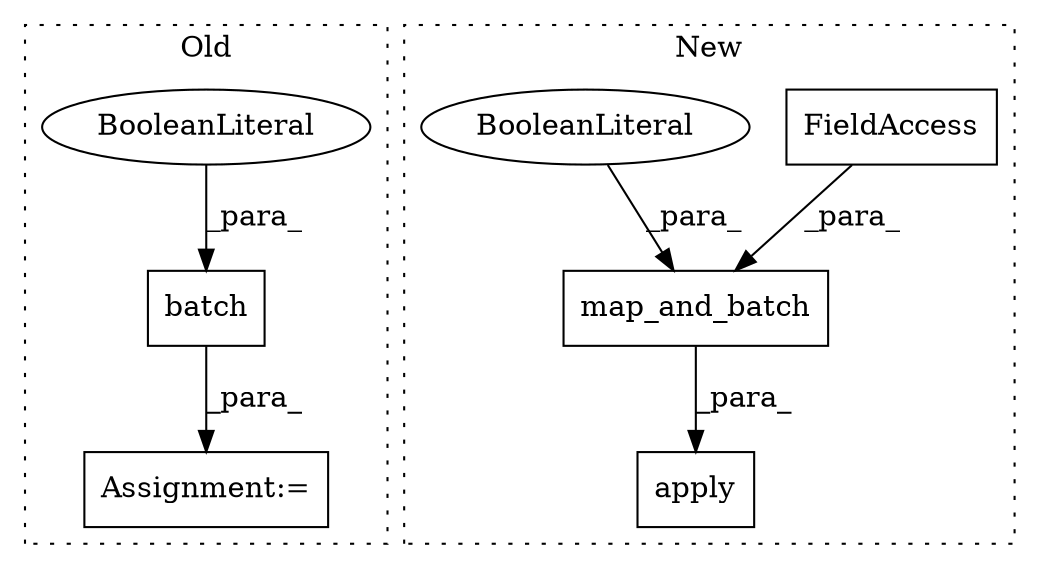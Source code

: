 digraph G {
subgraph cluster0 {
1 [label="batch" a="32" s="17236,17257" l="6,1" shape="box"];
3 [label="Assignment:=" a="7" s="18656" l="1" shape="box"];
4 [label="BooleanLiteral" a="9" s="17253" l="4" shape="ellipse"];
label = "Old";
style="dotted";
}
subgraph cluster1 {
2 [label="apply" a="32" s="16864,16943" l="6,1" shape="box"];
5 [label="map_and_batch" a="32" s="16894,16942" l="14,1" shape="box"];
6 [label="FieldAccess" a="22" s="16908" l="15" shape="box"];
7 [label="BooleanLiteral" a="9" s="16938" l="4" shape="ellipse"];
label = "New";
style="dotted";
}
1 -> 3 [label="_para_"];
4 -> 1 [label="_para_"];
5 -> 2 [label="_para_"];
6 -> 5 [label="_para_"];
7 -> 5 [label="_para_"];
}